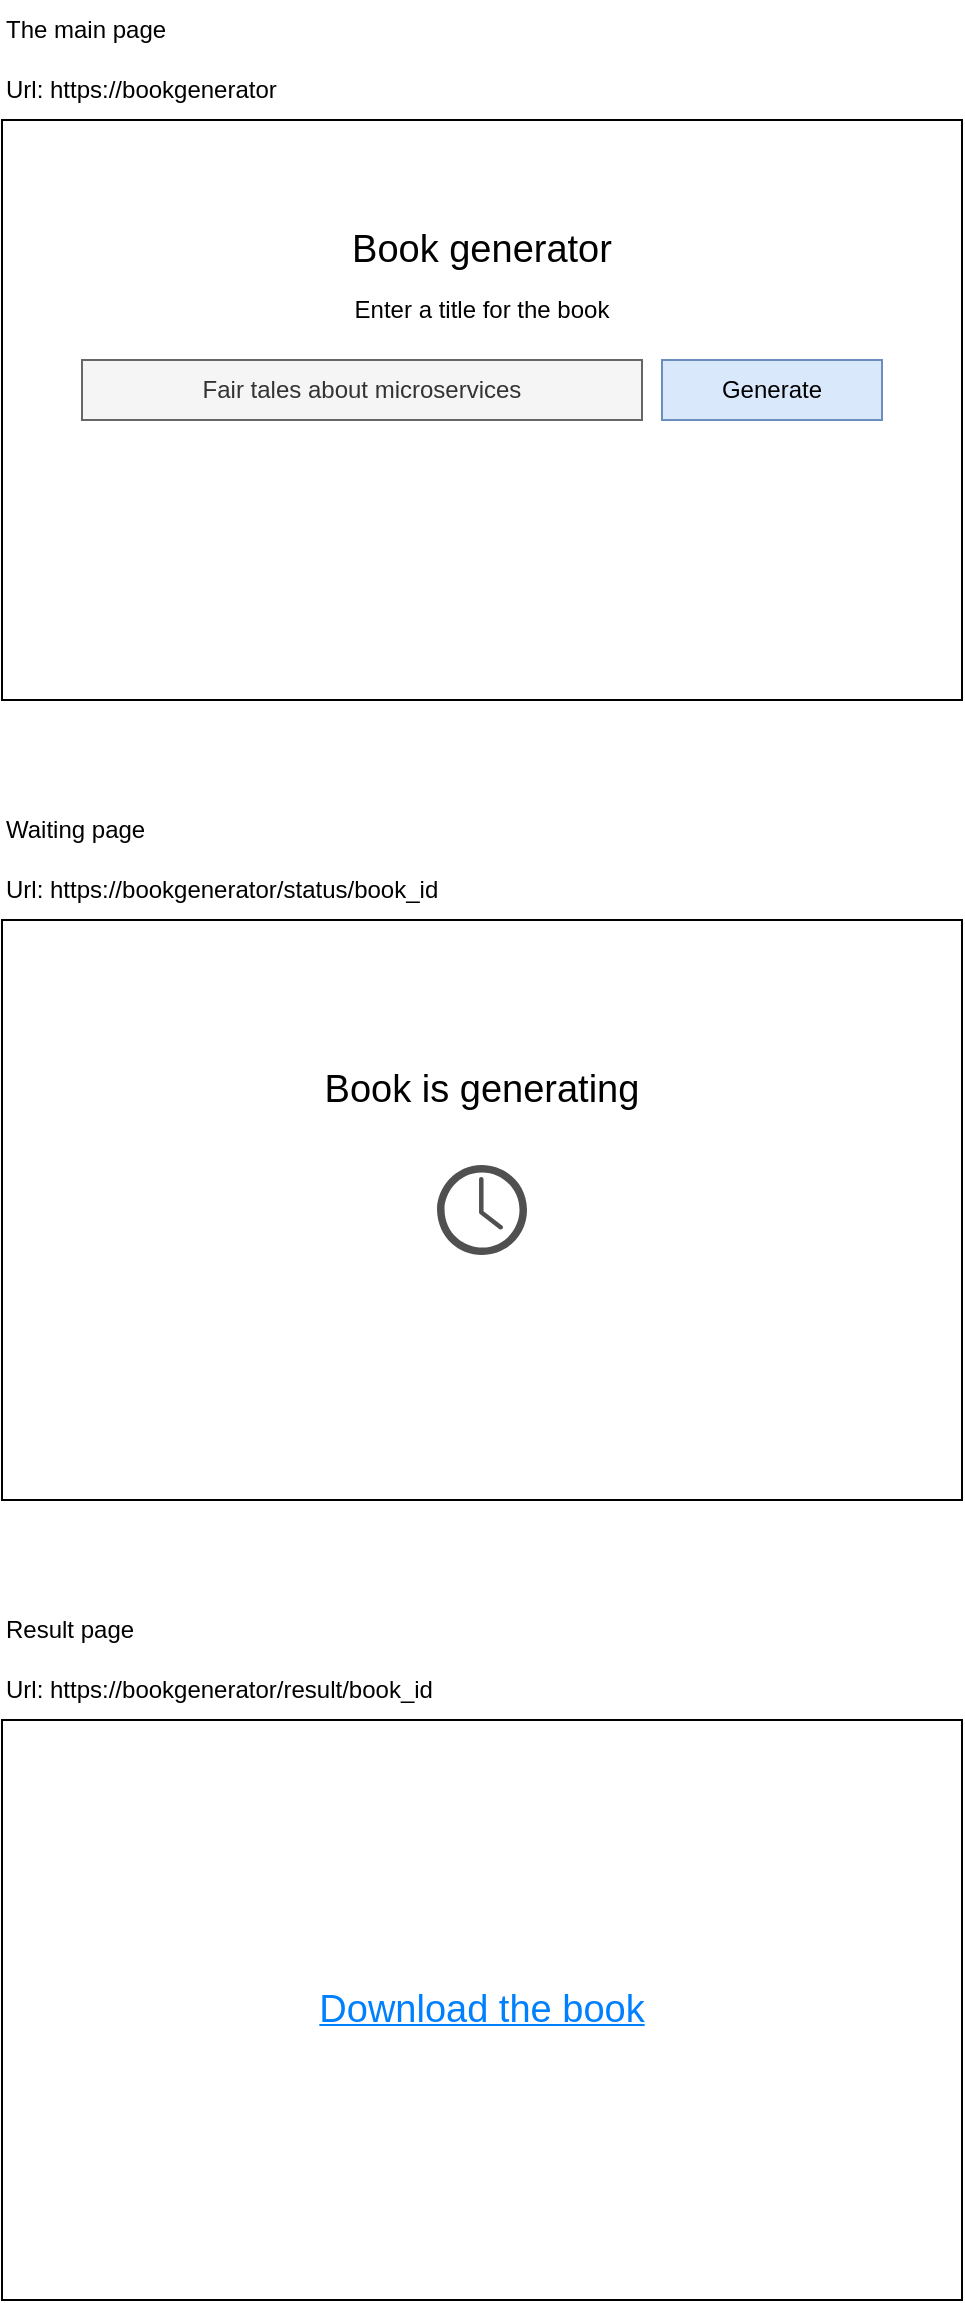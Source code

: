 <mxfile version="21.0.2" type="github" pages="2">
  <diagram name="UI" id="D-m7faE2fxigUxJRYWDk">
    <mxGraphModel dx="1178" dy="804" grid="1" gridSize="10" guides="1" tooltips="1" connect="1" arrows="1" fold="1" page="1" pageScale="1" pageWidth="850" pageHeight="1100" math="0" shadow="0">
      <root>
        <mxCell id="0" />
        <mxCell id="1" parent="0" />
        <mxCell id="mBuUw854CCXQ41-mHmJW-2" value="" style="rounded=0;whiteSpace=wrap;html=1;fillColor=none;" vertex="1" parent="1">
          <mxGeometry x="120" y="80" width="480" height="290" as="geometry" />
        </mxCell>
        <mxCell id="mBuUw854CCXQ41-mHmJW-3" value="The main page" style="text;html=1;strokeColor=none;fillColor=none;align=left;verticalAlign=middle;whiteSpace=wrap;rounded=0;" vertex="1" parent="1">
          <mxGeometry x="120" y="20" width="90" height="30" as="geometry" />
        </mxCell>
        <mxCell id="mBuUw854CCXQ41-mHmJW-4" value="Url: https://bookgenerator" style="text;html=1;strokeColor=none;fillColor=none;align=left;verticalAlign=middle;whiteSpace=wrap;rounded=0;" vertex="1" parent="1">
          <mxGeometry x="120" y="50" width="150" height="30" as="geometry" />
        </mxCell>
        <mxCell id="mBuUw854CCXQ41-mHmJW-5" value="Book generator" style="text;html=1;strokeColor=none;fillColor=none;align=center;verticalAlign=middle;whiteSpace=wrap;rounded=0;fontSize=19;" vertex="1" parent="1">
          <mxGeometry x="285" y="130" width="150" height="30" as="geometry" />
        </mxCell>
        <mxCell id="mBuUw854CCXQ41-mHmJW-6" value="Enter a title for the book" style="text;html=1;strokeColor=none;fillColor=none;align=center;verticalAlign=middle;whiteSpace=wrap;rounded=0;" vertex="1" parent="1">
          <mxGeometry x="286.25" y="160" width="147.5" height="30" as="geometry" />
        </mxCell>
        <mxCell id="mBuUw854CCXQ41-mHmJW-7" value="Fair tales about microservices" style="rounded=0;whiteSpace=wrap;html=1;fillColor=#f5f5f5;fontColor=#333333;strokeColor=#666666;" vertex="1" parent="1">
          <mxGeometry x="160" y="200" width="280" height="30" as="geometry" />
        </mxCell>
        <mxCell id="mBuUw854CCXQ41-mHmJW-8" value="Generate" style="rounded=0;whiteSpace=wrap;html=1;shadow=0;fillColor=#dae8fc;strokeColor=#6c8ebf;" vertex="1" parent="1">
          <mxGeometry x="450" y="200" width="110" height="30" as="geometry" />
        </mxCell>
        <mxCell id="mBuUw854CCXQ41-mHmJW-9" value="Waiting page" style="text;html=1;strokeColor=none;fillColor=none;align=left;verticalAlign=middle;whiteSpace=wrap;rounded=0;" vertex="1" parent="1">
          <mxGeometry x="120" y="420" width="80" height="30" as="geometry" />
        </mxCell>
        <mxCell id="mBuUw854CCXQ41-mHmJW-10" value="Url: https://bookgenerator/status/book_id" style="text;html=1;strokeColor=none;fillColor=none;align=left;verticalAlign=middle;whiteSpace=wrap;rounded=0;" vertex="1" parent="1">
          <mxGeometry x="120" y="450" width="260" height="30" as="geometry" />
        </mxCell>
        <mxCell id="mBuUw854CCXQ41-mHmJW-11" value="" style="rounded=0;whiteSpace=wrap;html=1;fillColor=none;" vertex="1" parent="1">
          <mxGeometry x="120" y="480" width="480" height="290" as="geometry" />
        </mxCell>
        <mxCell id="mBuUw854CCXQ41-mHmJW-12" value="" style="sketch=0;pointerEvents=1;shadow=0;dashed=0;html=1;strokeColor=none;fillColor=#505050;labelPosition=center;verticalLabelPosition=bottom;verticalAlign=top;outlineConnect=0;align=center;shape=mxgraph.office.concepts.clock;" vertex="1" parent="1">
          <mxGeometry x="337.5" y="602.5" width="45" height="45" as="geometry" />
        </mxCell>
        <mxCell id="mBuUw854CCXQ41-mHmJW-13" value="Book is generating" style="text;html=1;strokeColor=none;fillColor=none;align=center;verticalAlign=middle;whiteSpace=wrap;rounded=0;fontSize=19;" vertex="1" parent="1">
          <mxGeometry x="250" y="550" width="220" height="30" as="geometry" />
        </mxCell>
        <mxCell id="mBuUw854CCXQ41-mHmJW-14" value="" style="rounded=0;whiteSpace=wrap;html=1;fillColor=none;" vertex="1" parent="1">
          <mxGeometry x="120" y="880" width="480" height="290" as="geometry" />
        </mxCell>
        <mxCell id="mBuUw854CCXQ41-mHmJW-15" value="Result page" style="text;html=1;strokeColor=none;fillColor=none;align=left;verticalAlign=middle;whiteSpace=wrap;rounded=0;" vertex="1" parent="1">
          <mxGeometry x="120" y="820" width="80" height="30" as="geometry" />
        </mxCell>
        <mxCell id="mBuUw854CCXQ41-mHmJW-16" value="Url: https://bookgenerator/result/book_id" style="text;html=1;strokeColor=none;fillColor=none;align=left;verticalAlign=middle;whiteSpace=wrap;rounded=0;" vertex="1" parent="1">
          <mxGeometry x="120" y="850" width="260" height="30" as="geometry" />
        </mxCell>
        <mxCell id="mBuUw854CCXQ41-mHmJW-18" value="&lt;font style=&quot;font-size: 19px;&quot;&gt;&lt;font style=&quot;font-size: 19px;&quot;&gt;Download the book&lt;/font&gt;&lt;/font&gt;" style="text;html=1;align=center;verticalAlign=middle;whiteSpace=wrap;rounded=0;fontSize=19;fontStyle=4;fillColor=none;fontColor=#0080ff;" vertex="1" parent="1">
          <mxGeometry x="270" y="1010" width="180" height="30" as="geometry" />
        </mxCell>
      </root>
    </mxGraphModel>
  </diagram>
  <diagram id="IaL1wFKg97MZ-PiZELy0" name="WebAPI">
    <mxGraphModel dx="1178" dy="804" grid="1" gridSize="10" guides="1" tooltips="1" connect="1" arrows="1" fold="1" page="1" pageScale="1" pageWidth="850" pageHeight="1100" math="0" shadow="0">
      <root>
        <mxCell id="0" />
        <mxCell id="1" parent="0" />
        <mxCell id="UQ9ZrAOwguX3fRSOWbUr-1" value="BookController" style="text;html=1;strokeColor=none;fillColor=none;align=left;verticalAlign=middle;whiteSpace=wrap;rounded=0;" vertex="1" parent="1">
          <mxGeometry x="120" y="50" width="240" height="30" as="geometry" />
        </mxCell>
        <mxCell id="UQ9ZrAOwguX3fRSOWbUr-2" value="&lt;ul&gt;&lt;li&gt;Create(bookTitle)&lt;/li&gt;&lt;li&gt;GetStatus(bookId)&lt;/li&gt;&lt;li&gt;Download(bookId)&lt;br&gt;&lt;/li&gt;&lt;/ul&gt;" style="text;html=1;strokeColor=none;fillColor=none;align=left;verticalAlign=middle;whiteSpace=wrap;rounded=0;" vertex="1" parent="1">
          <mxGeometry x="120" y="80" width="240" height="50" as="geometry" />
        </mxCell>
        <mxCell id="3BECemAOmpxZgVmXlz7L-1" value="&lt;div&gt;Create&lt;/div&gt;&lt;div&gt;HTTP POST /api/book&lt;br&gt;&lt;/div&gt;&lt;div&gt;BookTitle in the body&lt;br&gt;&lt;/div&gt;&lt;div&gt;return HTTP 202 Accepted&lt;/div&gt;&lt;div&gt;includes &#39;location&#39; header to redirect to &#39;GetStatus&#39; action&lt;br&gt;&lt;/div&gt;&lt;div&gt;return bookId&lt;br&gt;&lt;/div&gt;" style="text;html=1;strokeColor=none;fillColor=none;align=left;verticalAlign=top;whiteSpace=wrap;rounded=0;" vertex="1" parent="1">
          <mxGeometry x="120" y="200" width="380" height="100" as="geometry" />
        </mxCell>
        <mxCell id="3BECemAOmpxZgVmXlz7L-2" value="&lt;div&gt;GetStatus&lt;/div&gt;&lt;div&gt;HTTP /api/book/status/book_id&lt;/div&gt;&lt;div&gt;if the action is still pending returns HTTP 202 Accepted&lt;br&gt;&lt;/div&gt;&lt;div&gt;if the action finished returns HTTP 200 OK&lt;/div&gt;&lt;div&gt;if the book_id doesn&#39;t exist returns HTTP 404&lt;br&gt;&lt;/div&gt;" style="text;html=1;strokeColor=none;fillColor=none;align=left;verticalAlign=top;whiteSpace=wrap;rounded=0;" vertex="1" parent="1">
          <mxGeometry x="120" y="320" width="320" height="80" as="geometry" />
        </mxCell>
        <mxCell id="3BECemAOmpxZgVmXlz7L-3" value="&lt;div&gt;Download&lt;/div&gt;&lt;div&gt;HTTP GET /api/book/download/book_id&lt;/div&gt;&lt;div&gt;If the book doesn&#39;t exist returns HTTP 404&lt;/div&gt;&lt;div&gt;returns content as an MD-file and HTTP 200 OK code&lt;br&gt;&lt;/div&gt;" style="text;html=1;strokeColor=none;fillColor=none;align=left;verticalAlign=top;whiteSpace=wrap;rounded=0;" vertex="1" parent="1">
          <mxGeometry x="120" y="440" width="320" height="120" as="geometry" />
        </mxCell>
      </root>
    </mxGraphModel>
  </diagram>
</mxfile>
